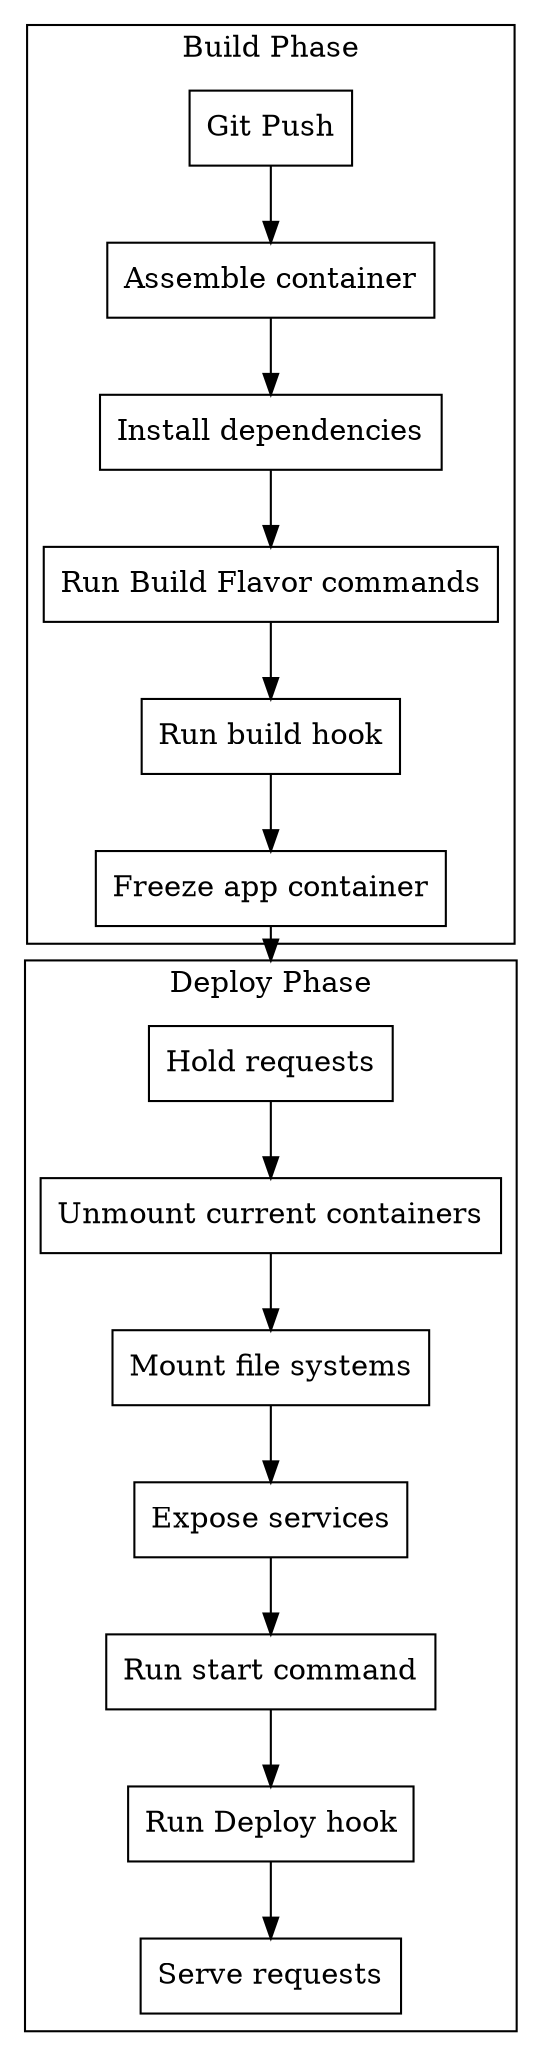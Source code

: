 digraph "Build pipeline" {
    graph [rankdir=TB]
    compound=true

    node[
        shape=record
    ]


    subgraph cluster_build {
      label="Build Phase"

      Push[label="Git Push"]
      Container[label="Assemble container"]
      PshBuild[label="Run Build Flavor commands"]
      Dependencies[label="Install dependencies"]
      BuildHook[label="Run build hook"]
      Freeze[label="Freeze app container"]
    }

    subgraph cluster_deploy {
      label="Deploy Phase"

      Close[label="Hold requests"]
      Unmount[label="Unmount current containers"]
      Mount[label="Mount file systems"]
      Services[label="Expose services"]
      Start[label="Run start command"]
      DeployHook[label="Run Deploy hook"]
      Open[label="Serve requests"]
    }

    /* Build process */
    Push->Container->Dependencies->PshBuild->BuildHook->Freeze

    /* Deploy process */
    Freeze->Close[lhead=cluster_deploy]
    Close->Unmount->Mount->Services->Start->DeployHook->Open
}

